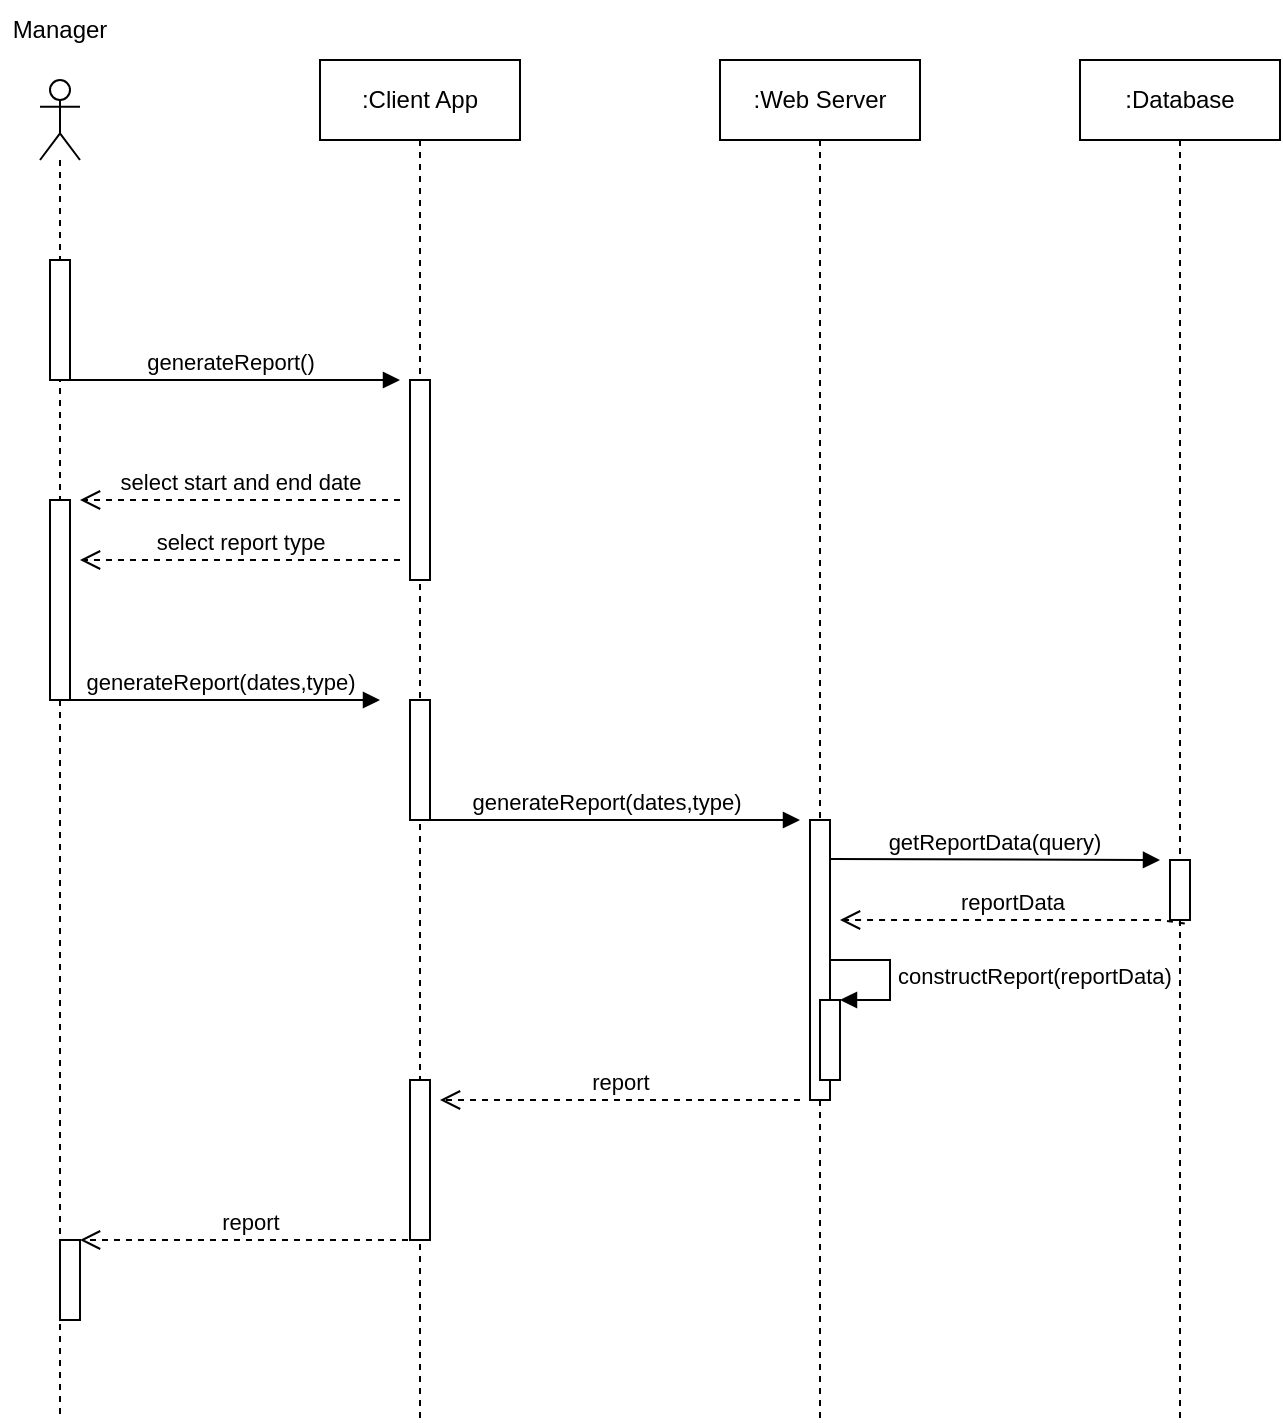<mxfile version="20.3.0" type="device"><diagram id="6gJmXeo7iF61NI7l3Ltj" name="Page-1"><mxGraphModel dx="1036" dy="636" grid="1" gridSize="10" guides="1" tooltips="1" connect="1" arrows="1" fold="1" page="1" pageScale="1" pageWidth="850" pageHeight="1100" math="0" shadow="0"><root><mxCell id="0"/><mxCell id="1" parent="0"/><mxCell id="abkX6DtSI_2U1qGcJ6MJ-1" value="" style="shape=umlLifeline;participant=umlActor;perimeter=lifelinePerimeter;whiteSpace=wrap;html=1;container=1;collapsible=0;recursiveResize=0;verticalAlign=top;spacingTop=36;outlineConnect=0;" parent="1" vertex="1"><mxGeometry x="130" y="100" width="20" height="670" as="geometry"/></mxCell><mxCell id="abkX6DtSI_2U1qGcJ6MJ-6" value="" style="html=1;points=[];perimeter=orthogonalPerimeter;" parent="abkX6DtSI_2U1qGcJ6MJ-1" vertex="1"><mxGeometry x="5" y="90" width="10" height="60" as="geometry"/></mxCell><mxCell id="abkX6DtSI_2U1qGcJ6MJ-8" value="generateReport()" style="html=1;verticalAlign=bottom;endArrow=block;rounded=0;" parent="abkX6DtSI_2U1qGcJ6MJ-1" edge="1"><mxGeometry width="80" relative="1" as="geometry"><mxPoint x="10" y="150" as="sourcePoint"/><mxPoint x="180" y="150" as="targetPoint"/></mxGeometry></mxCell><mxCell id="abkX6DtSI_2U1qGcJ6MJ-9" value="" style="html=1;points=[];perimeter=orthogonalPerimeter;" parent="abkX6DtSI_2U1qGcJ6MJ-1" vertex="1"><mxGeometry x="5" y="210" width="10" height="100" as="geometry"/></mxCell><mxCell id="abkX6DtSI_2U1qGcJ6MJ-23" value="" style="html=1;points=[];perimeter=orthogonalPerimeter;" parent="abkX6DtSI_2U1qGcJ6MJ-1" vertex="1"><mxGeometry x="10" y="580" width="10" height="40" as="geometry"/></mxCell><mxCell id="abkX6DtSI_2U1qGcJ6MJ-2" value="Manager" style="text;html=1;strokeColor=none;fillColor=none;align=center;verticalAlign=middle;whiteSpace=wrap;rounded=0;" parent="1" vertex="1"><mxGeometry x="110" y="60" width="60" height="30" as="geometry"/></mxCell><mxCell id="abkX6DtSI_2U1qGcJ6MJ-5" value=":Client App" style="shape=umlLifeline;perimeter=lifelinePerimeter;whiteSpace=wrap;html=1;container=1;collapsible=0;recursiveResize=0;outlineConnect=0;" parent="1" vertex="1"><mxGeometry x="270" y="90" width="100" height="680" as="geometry"/></mxCell><mxCell id="abkX6DtSI_2U1qGcJ6MJ-7" value="" style="html=1;points=[];perimeter=orthogonalPerimeter;" parent="abkX6DtSI_2U1qGcJ6MJ-5" vertex="1"><mxGeometry x="45" y="160" width="10" height="100" as="geometry"/></mxCell><mxCell id="abkX6DtSI_2U1qGcJ6MJ-15" value="" style="html=1;points=[];perimeter=orthogonalPerimeter;" parent="abkX6DtSI_2U1qGcJ6MJ-5" vertex="1"><mxGeometry x="45" y="320" width="10" height="60" as="geometry"/></mxCell><mxCell id="abkX6DtSI_2U1qGcJ6MJ-19" value="generateReport(dates,type)" style="html=1;verticalAlign=bottom;endArrow=block;rounded=0;" parent="abkX6DtSI_2U1qGcJ6MJ-5" edge="1"><mxGeometry width="80" relative="1" as="geometry"><mxPoint x="45" y="380" as="sourcePoint"/><mxPoint x="240" y="380" as="targetPoint"/></mxGeometry></mxCell><mxCell id="abkX6DtSI_2U1qGcJ6MJ-21" value="" style="html=1;points=[];perimeter=orthogonalPerimeter;" parent="abkX6DtSI_2U1qGcJ6MJ-5" vertex="1"><mxGeometry x="45" y="510" width="10" height="80" as="geometry"/></mxCell><mxCell id="abkX6DtSI_2U1qGcJ6MJ-10" value="select start and end date" style="html=1;verticalAlign=bottom;endArrow=open;dashed=1;endSize=8;rounded=0;" parent="1" edge="1"><mxGeometry relative="1" as="geometry"><mxPoint x="310" y="310" as="sourcePoint"/><mxPoint x="150" y="310" as="targetPoint"/></mxGeometry></mxCell><mxCell id="abkX6DtSI_2U1qGcJ6MJ-13" value="select report type" style="html=1;verticalAlign=bottom;endArrow=open;dashed=1;endSize=8;rounded=0;" parent="1" edge="1"><mxGeometry relative="1" as="geometry"><mxPoint x="310" y="340" as="sourcePoint"/><mxPoint x="150" y="340" as="targetPoint"/></mxGeometry></mxCell><mxCell id="abkX6DtSI_2U1qGcJ6MJ-14" value="generateReport(dates,type)" style="html=1;verticalAlign=bottom;endArrow=block;rounded=0;" parent="1" edge="1"><mxGeometry width="80" relative="1" as="geometry"><mxPoint x="140" y="410" as="sourcePoint"/><mxPoint x="300" y="410" as="targetPoint"/></mxGeometry></mxCell><mxCell id="abkX6DtSI_2U1qGcJ6MJ-16" value=":Web Server" style="shape=umlLifeline;perimeter=lifelinePerimeter;whiteSpace=wrap;html=1;container=1;collapsible=0;recursiveResize=0;outlineConnect=0;" parent="1" vertex="1"><mxGeometry x="470" y="90" width="100" height="680" as="geometry"/></mxCell><mxCell id="abkX6DtSI_2U1qGcJ6MJ-18" value="" style="html=1;points=[];perimeter=orthogonalPerimeter;" parent="abkX6DtSI_2U1qGcJ6MJ-16" vertex="1"><mxGeometry x="45" y="380" width="10" height="140" as="geometry"/></mxCell><mxCell id="abkX6DtSI_2U1qGcJ6MJ-33" value="" style="html=1;points=[];perimeter=orthogonalPerimeter;" parent="abkX6DtSI_2U1qGcJ6MJ-16" vertex="1"><mxGeometry x="50" y="470" width="10" height="40" as="geometry"/></mxCell><mxCell id="abkX6DtSI_2U1qGcJ6MJ-34" value="constructReport(reportData)" style="edgeStyle=orthogonalEdgeStyle;html=1;align=left;spacingLeft=2;endArrow=block;rounded=0;entryX=1;entryY=0;" parent="abkX6DtSI_2U1qGcJ6MJ-16" target="abkX6DtSI_2U1qGcJ6MJ-33" edge="1"><mxGeometry relative="1" as="geometry"><mxPoint x="55" y="450" as="sourcePoint"/><Array as="points"><mxPoint x="85" y="450"/></Array></mxGeometry></mxCell><mxCell id="abkX6DtSI_2U1qGcJ6MJ-20" value="report" style="html=1;verticalAlign=bottom;endArrow=open;dashed=1;endSize=8;rounded=0;" parent="1" edge="1"><mxGeometry relative="1" as="geometry"><mxPoint x="510" y="610" as="sourcePoint"/><mxPoint x="330" y="610" as="targetPoint"/><Array as="points"><mxPoint x="400" y="610"/></Array></mxGeometry></mxCell><mxCell id="abkX6DtSI_2U1qGcJ6MJ-22" value="report" style="html=1;verticalAlign=bottom;endArrow=open;dashed=1;endSize=8;rounded=0;" parent="1" edge="1"><mxGeometry relative="1" as="geometry"><mxPoint x="320" y="680" as="sourcePoint"/><mxPoint x="150" y="680" as="targetPoint"/></mxGeometry></mxCell><mxCell id="abkX6DtSI_2U1qGcJ6MJ-24" value=":Database" style="shape=umlLifeline;perimeter=lifelinePerimeter;whiteSpace=wrap;html=1;container=1;collapsible=0;recursiveResize=0;outlineConnect=0;" parent="1" vertex="1"><mxGeometry x="650" y="90" width="100" height="680" as="geometry"/></mxCell><mxCell id="abkX6DtSI_2U1qGcJ6MJ-25" value="" style="html=1;points=[];perimeter=orthogonalPerimeter;" parent="abkX6DtSI_2U1qGcJ6MJ-24" vertex="1"><mxGeometry x="45" y="400" width="10" height="30" as="geometry"/></mxCell><mxCell id="abkX6DtSI_2U1qGcJ6MJ-26" value="getReportData(query)" style="html=1;verticalAlign=bottom;endArrow=block;rounded=0;" parent="1" edge="1"><mxGeometry width="80" relative="1" as="geometry"><mxPoint x="525" y="489.5" as="sourcePoint"/><mxPoint x="690" y="490" as="targetPoint"/></mxGeometry></mxCell><mxCell id="abkX6DtSI_2U1qGcJ6MJ-28" value="reportData" style="html=1;verticalAlign=bottom;endArrow=open;dashed=1;endSize=8;rounded=0;exitX=0.74;exitY=1.06;exitDx=0;exitDy=0;exitPerimeter=0;" parent="1" source="abkX6DtSI_2U1qGcJ6MJ-25" edge="1"><mxGeometry relative="1" as="geometry"><mxPoint x="700" y="530" as="sourcePoint"/><mxPoint x="530" y="520" as="targetPoint"/><Array as="points"><mxPoint x="690" y="520"/></Array></mxGeometry></mxCell></root></mxGraphModel></diagram></mxfile>